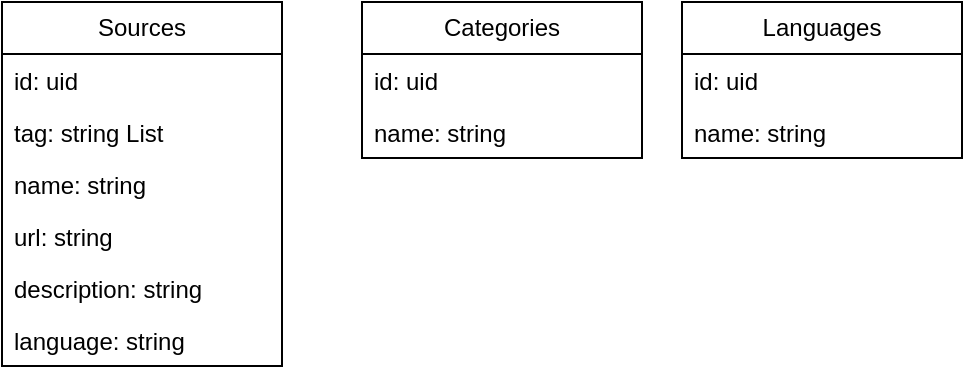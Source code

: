 <mxfile version="21.6.5" type="device">
  <diagram name="Page-1" id="-0v8QoCwM8FCDFbgVd9d">
    <mxGraphModel dx="1434" dy="884" grid="1" gridSize="10" guides="1" tooltips="1" connect="1" arrows="1" fold="1" page="1" pageScale="1" pageWidth="827" pageHeight="1169" math="0" shadow="0">
      <root>
        <mxCell id="0" />
        <mxCell id="1" parent="0" />
        <mxCell id="M8Vv2sthaZmRC5E-ZgTg-1" value="Sources" style="swimlane;fontStyle=0;childLayout=stackLayout;horizontal=1;startSize=26;fillColor=none;horizontalStack=0;resizeParent=1;resizeParentMax=0;resizeLast=0;collapsible=1;marginBottom=0;whiteSpace=wrap;html=1;" parent="1" vertex="1">
          <mxGeometry x="260" y="130" width="140" height="182" as="geometry" />
        </mxCell>
        <mxCell id="M8Vv2sthaZmRC5E-ZgTg-2" value="id: uid" style="text;strokeColor=none;fillColor=none;align=left;verticalAlign=top;spacingLeft=4;spacingRight=4;overflow=hidden;rotatable=0;points=[[0,0.5],[1,0.5]];portConstraint=eastwest;whiteSpace=wrap;html=1;" parent="M8Vv2sthaZmRC5E-ZgTg-1" vertex="1">
          <mxGeometry y="26" width="140" height="26" as="geometry" />
        </mxCell>
        <mxCell id="M8Vv2sthaZmRC5E-ZgTg-11" value="tag: string List" style="text;strokeColor=none;fillColor=none;align=left;verticalAlign=top;spacingLeft=4;spacingRight=4;overflow=hidden;rotatable=0;points=[[0,0.5],[1,0.5]];portConstraint=eastwest;whiteSpace=wrap;html=1;" parent="M8Vv2sthaZmRC5E-ZgTg-1" vertex="1">
          <mxGeometry y="52" width="140" height="26" as="geometry" />
        </mxCell>
        <mxCell id="M8Vv2sthaZmRC5E-ZgTg-3" value="name: string" style="text;strokeColor=none;fillColor=none;align=left;verticalAlign=top;spacingLeft=4;spacingRight=4;overflow=hidden;rotatable=0;points=[[0,0.5],[1,0.5]];portConstraint=eastwest;whiteSpace=wrap;html=1;" parent="M8Vv2sthaZmRC5E-ZgTg-1" vertex="1">
          <mxGeometry y="78" width="140" height="26" as="geometry" />
        </mxCell>
        <mxCell id="M8Vv2sthaZmRC5E-ZgTg-9" value="url: string" style="text;strokeColor=none;fillColor=none;align=left;verticalAlign=top;spacingLeft=4;spacingRight=4;overflow=hidden;rotatable=0;points=[[0,0.5],[1,0.5]];portConstraint=eastwest;whiteSpace=wrap;html=1;" parent="M8Vv2sthaZmRC5E-ZgTg-1" vertex="1">
          <mxGeometry y="104" width="140" height="26" as="geometry" />
        </mxCell>
        <mxCell id="M8Vv2sthaZmRC5E-ZgTg-4" value="description: string" style="text;strokeColor=none;fillColor=none;align=left;verticalAlign=top;spacingLeft=4;spacingRight=4;overflow=hidden;rotatable=0;points=[[0,0.5],[1,0.5]];portConstraint=eastwest;whiteSpace=wrap;html=1;" parent="M8Vv2sthaZmRC5E-ZgTg-1" vertex="1">
          <mxGeometry y="130" width="140" height="26" as="geometry" />
        </mxCell>
        <mxCell id="M8Vv2sthaZmRC5E-ZgTg-10" value="language: string" style="text;strokeColor=none;fillColor=none;align=left;verticalAlign=top;spacingLeft=4;spacingRight=4;overflow=hidden;rotatable=0;points=[[0,0.5],[1,0.5]];portConstraint=eastwest;whiteSpace=wrap;html=1;" parent="M8Vv2sthaZmRC5E-ZgTg-1" vertex="1">
          <mxGeometry y="156" width="140" height="26" as="geometry" />
        </mxCell>
        <mxCell id="M8Vv2sthaZmRC5E-ZgTg-5" value="Categories" style="swimlane;fontStyle=0;childLayout=stackLayout;horizontal=1;startSize=26;fillColor=none;horizontalStack=0;resizeParent=1;resizeParentMax=0;resizeLast=0;collapsible=1;marginBottom=0;whiteSpace=wrap;html=1;" parent="1" vertex="1">
          <mxGeometry x="440" y="130" width="140" height="78" as="geometry" />
        </mxCell>
        <mxCell id="M8Vv2sthaZmRC5E-ZgTg-6" value="id: uid" style="text;strokeColor=none;fillColor=none;align=left;verticalAlign=top;spacingLeft=4;spacingRight=4;overflow=hidden;rotatable=0;points=[[0,0.5],[1,0.5]];portConstraint=eastwest;whiteSpace=wrap;html=1;" parent="M8Vv2sthaZmRC5E-ZgTg-5" vertex="1">
          <mxGeometry y="26" width="140" height="26" as="geometry" />
        </mxCell>
        <mxCell id="M8Vv2sthaZmRC5E-ZgTg-7" value="name: string" style="text;strokeColor=none;fillColor=none;align=left;verticalAlign=top;spacingLeft=4;spacingRight=4;overflow=hidden;rotatable=0;points=[[0,0.5],[1,0.5]];portConstraint=eastwest;whiteSpace=wrap;html=1;" parent="M8Vv2sthaZmRC5E-ZgTg-5" vertex="1">
          <mxGeometry y="52" width="140" height="26" as="geometry" />
        </mxCell>
        <mxCell id="M8Vv2sthaZmRC5E-ZgTg-12" value="Languages" style="swimlane;fontStyle=0;childLayout=stackLayout;horizontal=1;startSize=26;fillColor=none;horizontalStack=0;resizeParent=1;resizeParentMax=0;resizeLast=0;collapsible=1;marginBottom=0;whiteSpace=wrap;html=1;" parent="1" vertex="1">
          <mxGeometry x="600" y="130" width="140" height="78" as="geometry" />
        </mxCell>
        <mxCell id="M8Vv2sthaZmRC5E-ZgTg-13" value="id: uid" style="text;strokeColor=none;fillColor=none;align=left;verticalAlign=top;spacingLeft=4;spacingRight=4;overflow=hidden;rotatable=0;points=[[0,0.5],[1,0.5]];portConstraint=eastwest;whiteSpace=wrap;html=1;" parent="M8Vv2sthaZmRC5E-ZgTg-12" vertex="1">
          <mxGeometry y="26" width="140" height="26" as="geometry" />
        </mxCell>
        <mxCell id="M8Vv2sthaZmRC5E-ZgTg-14" value="name: string" style="text;strokeColor=none;fillColor=none;align=left;verticalAlign=top;spacingLeft=4;spacingRight=4;overflow=hidden;rotatable=0;points=[[0,0.5],[1,0.5]];portConstraint=eastwest;whiteSpace=wrap;html=1;" parent="M8Vv2sthaZmRC5E-ZgTg-12" vertex="1">
          <mxGeometry y="52" width="140" height="26" as="geometry" />
        </mxCell>
      </root>
    </mxGraphModel>
  </diagram>
</mxfile>
